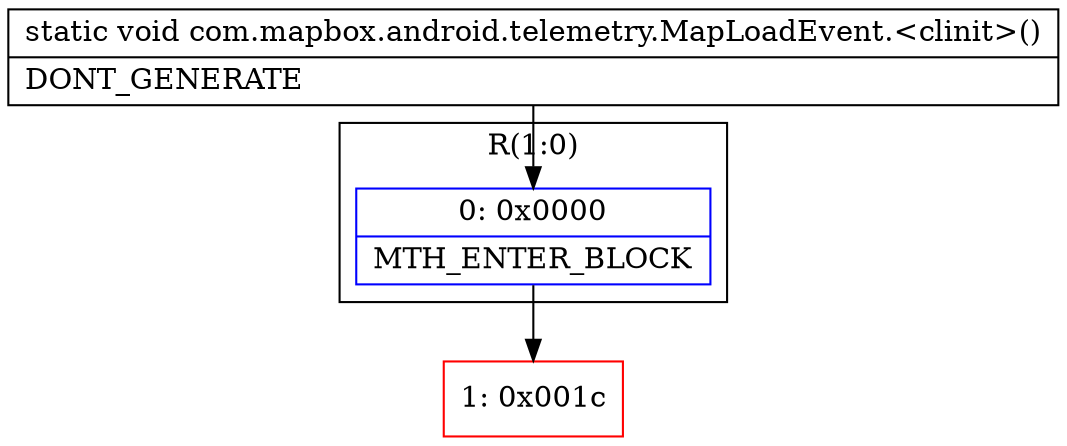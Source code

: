 digraph "CFG forcom.mapbox.android.telemetry.MapLoadEvent.\<clinit\>()V" {
subgraph cluster_Region_2108389634 {
label = "R(1:0)";
node [shape=record,color=blue];
Node_0 [shape=record,label="{0\:\ 0x0000|MTH_ENTER_BLOCK\l}"];
}
Node_1 [shape=record,color=red,label="{1\:\ 0x001c}"];
MethodNode[shape=record,label="{static void com.mapbox.android.telemetry.MapLoadEvent.\<clinit\>()  | DONT_GENERATE\l}"];
MethodNode -> Node_0;
Node_0 -> Node_1;
}

